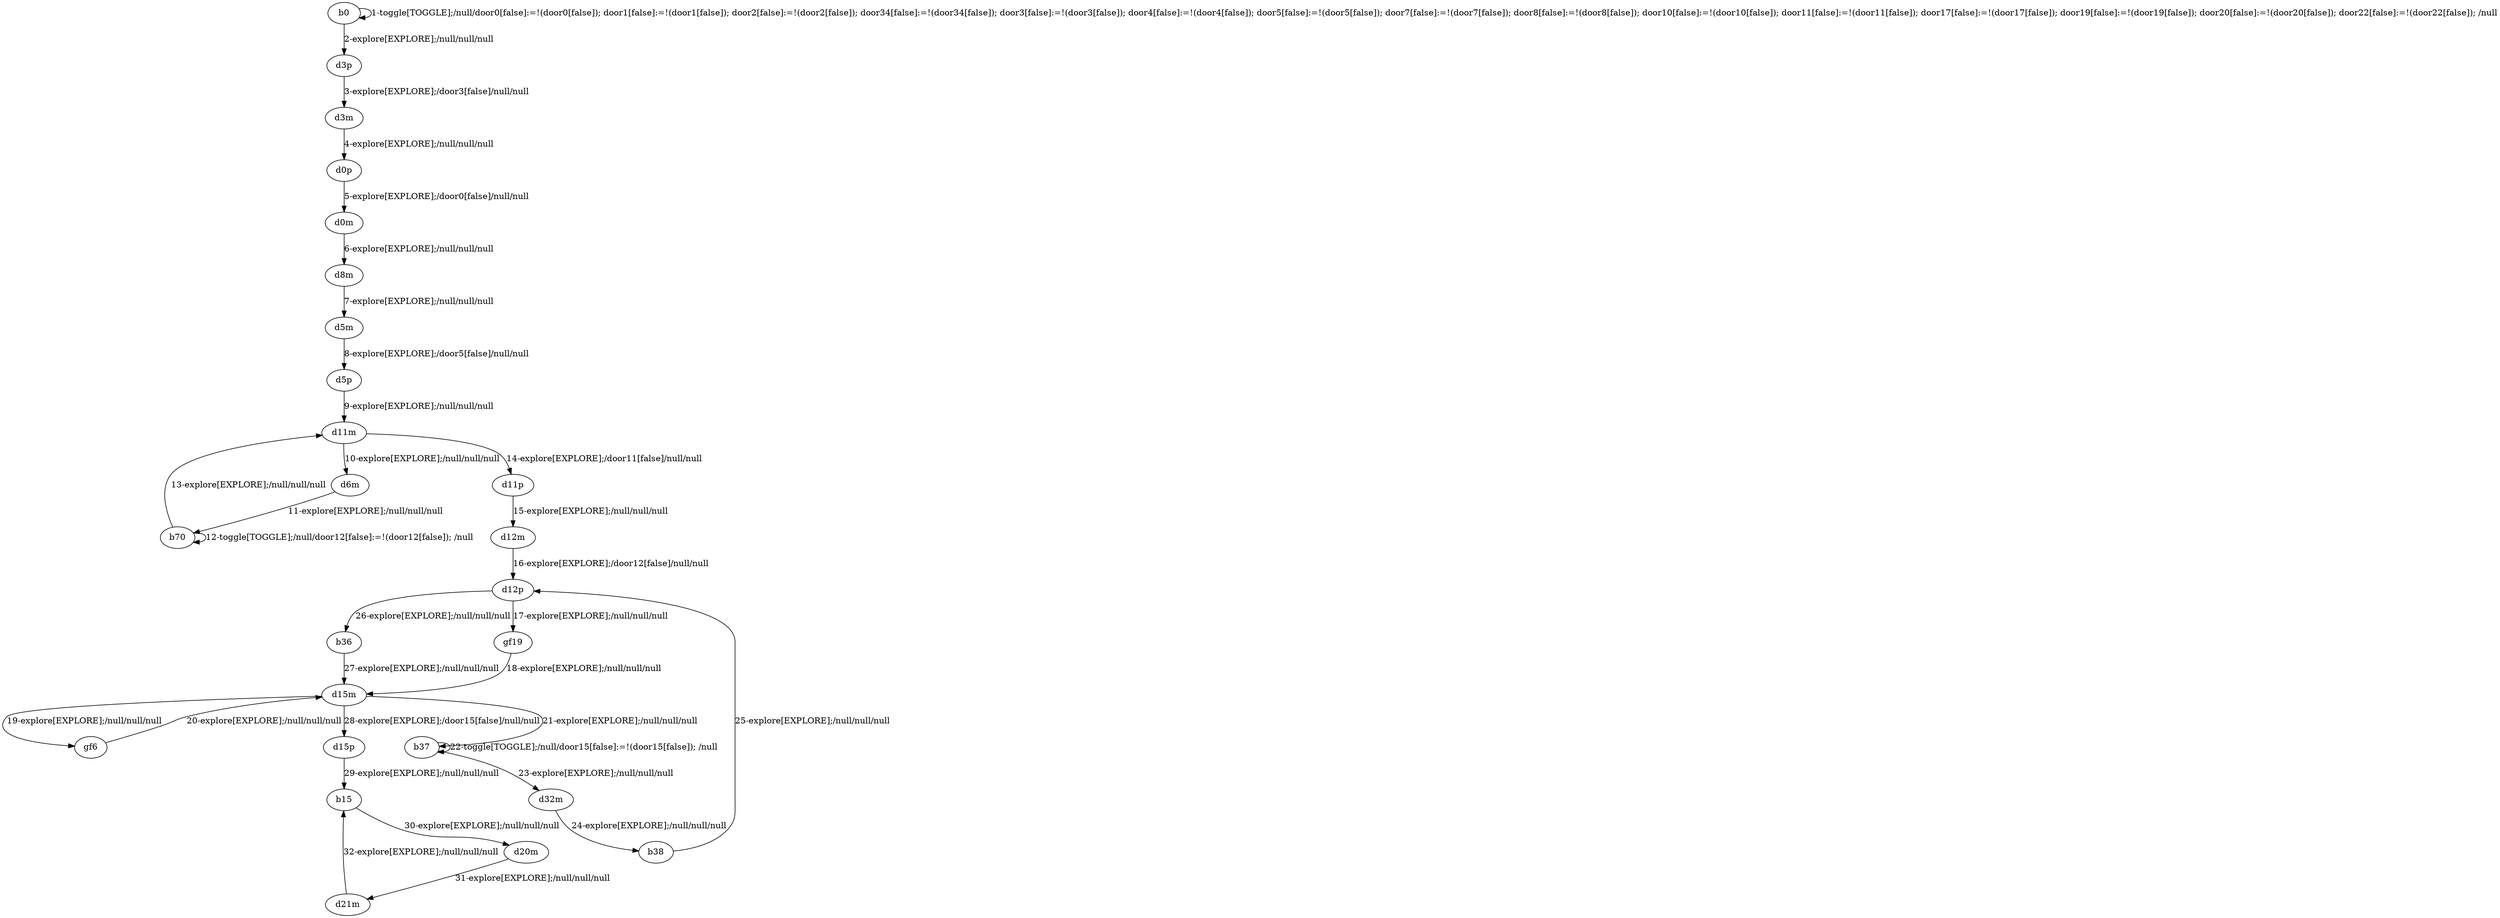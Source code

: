 # Total number of goals covered by this test: 1
# d21m --> b15

digraph g {
"b0" -> "b0" [label = "1-toggle[TOGGLE];/null/door0[false]:=!(door0[false]); door1[false]:=!(door1[false]); door2[false]:=!(door2[false]); door34[false]:=!(door34[false]); door3[false]:=!(door3[false]); door4[false]:=!(door4[false]); door5[false]:=!(door5[false]); door7[false]:=!(door7[false]); door8[false]:=!(door8[false]); door10[false]:=!(door10[false]); door11[false]:=!(door11[false]); door17[false]:=!(door17[false]); door19[false]:=!(door19[false]); door20[false]:=!(door20[false]); door22[false]:=!(door22[false]); /null"];
"b0" -> "d3p" [label = "2-explore[EXPLORE];/null/null/null"];
"d3p" -> "d3m" [label = "3-explore[EXPLORE];/door3[false]/null/null"];
"d3m" -> "d0p" [label = "4-explore[EXPLORE];/null/null/null"];
"d0p" -> "d0m" [label = "5-explore[EXPLORE];/door0[false]/null/null"];
"d0m" -> "d8m" [label = "6-explore[EXPLORE];/null/null/null"];
"d8m" -> "d5m" [label = "7-explore[EXPLORE];/null/null/null"];
"d5m" -> "d5p" [label = "8-explore[EXPLORE];/door5[false]/null/null"];
"d5p" -> "d11m" [label = "9-explore[EXPLORE];/null/null/null"];
"d11m" -> "d6m" [label = "10-explore[EXPLORE];/null/null/null"];
"d6m" -> "b70" [label = "11-explore[EXPLORE];/null/null/null"];
"b70" -> "b70" [label = "12-toggle[TOGGLE];/null/door12[false]:=!(door12[false]); /null"];
"b70" -> "d11m" [label = "13-explore[EXPLORE];/null/null/null"];
"d11m" -> "d11p" [label = "14-explore[EXPLORE];/door11[false]/null/null"];
"d11p" -> "d12m" [label = "15-explore[EXPLORE];/null/null/null"];
"d12m" -> "d12p" [label = "16-explore[EXPLORE];/door12[false]/null/null"];
"d12p" -> "gf19" [label = "17-explore[EXPLORE];/null/null/null"];
"gf19" -> "d15m" [label = "18-explore[EXPLORE];/null/null/null"];
"d15m" -> "gf6" [label = "19-explore[EXPLORE];/null/null/null"];
"gf6" -> "d15m" [label = "20-explore[EXPLORE];/null/null/null"];
"d15m" -> "b37" [label = "21-explore[EXPLORE];/null/null/null"];
"b37" -> "b37" [label = "22-toggle[TOGGLE];/null/door15[false]:=!(door15[false]); /null"];
"b37" -> "d32m" [label = "23-explore[EXPLORE];/null/null/null"];
"d32m" -> "b38" [label = "24-explore[EXPLORE];/null/null/null"];
"b38" -> "d12p" [label = "25-explore[EXPLORE];/null/null/null"];
"d12p" -> "b36" [label = "26-explore[EXPLORE];/null/null/null"];
"b36" -> "d15m" [label = "27-explore[EXPLORE];/null/null/null"];
"d15m" -> "d15p" [label = "28-explore[EXPLORE];/door15[false]/null/null"];
"d15p" -> "b15" [label = "29-explore[EXPLORE];/null/null/null"];
"b15" -> "d20m" [label = "30-explore[EXPLORE];/null/null/null"];
"d20m" -> "d21m" [label = "31-explore[EXPLORE];/null/null/null"];
"d21m" -> "b15" [label = "32-explore[EXPLORE];/null/null/null"];
}